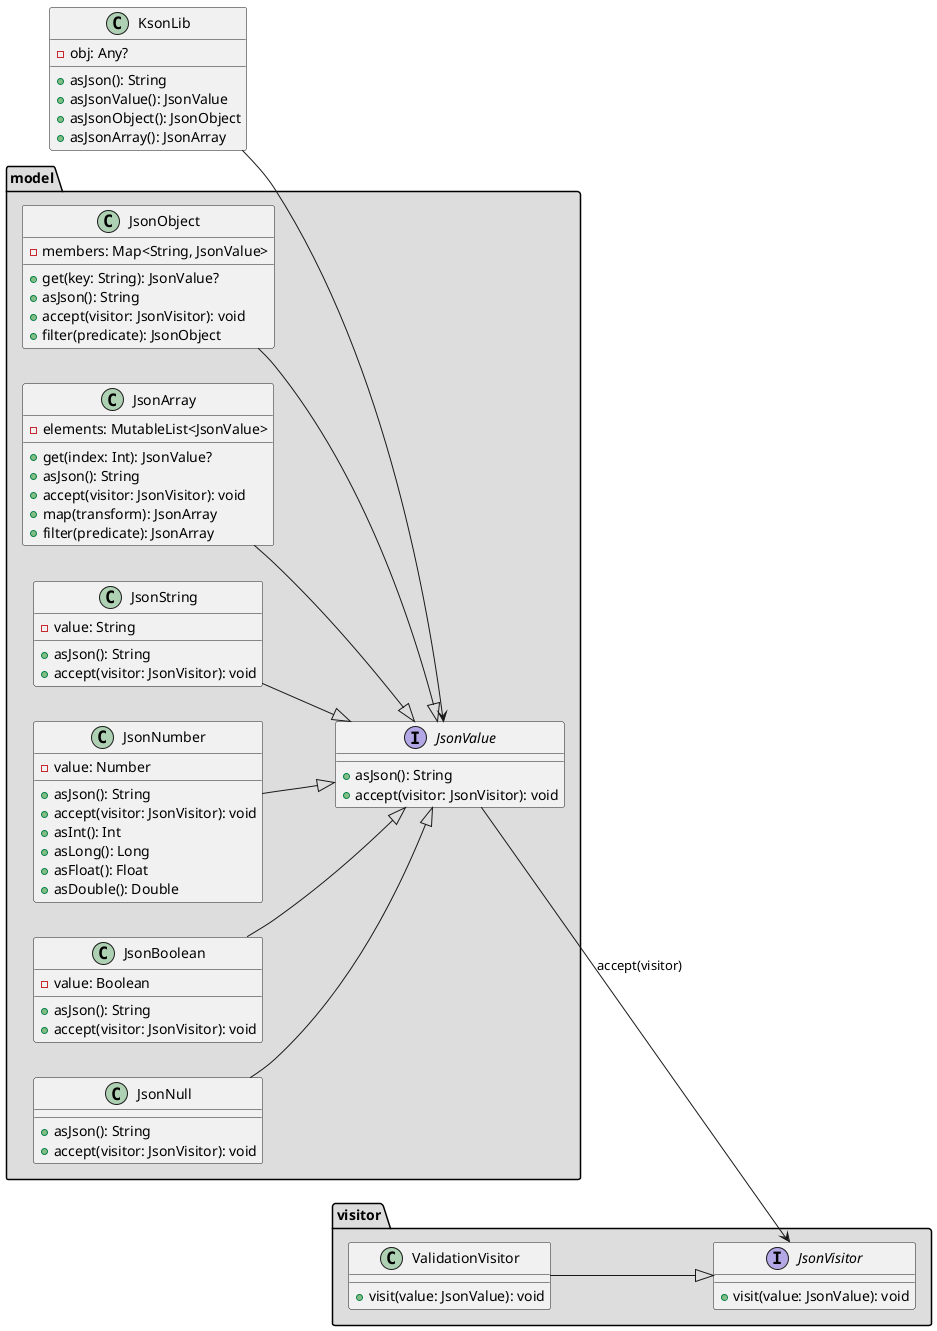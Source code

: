 @startuml

' ============================================================
'      https://plantuml.com/class-diagram
' ============================================================
left to right direction

package "model" #DDDDDD {

  interface JsonValue {
        +asJson(): String
        +accept(visitor: JsonVisitor): void
    }

    ' ============================================================
    '                JsonValue Implementations
    ' ============================================================
    class JsonObject {
        -members: Map<String, JsonValue>
        +get(key: String): JsonValue?
        +asJson(): String
        +accept(visitor: JsonVisitor): void
        +filter(predicate): JsonObject
    }

    class JsonArray {
        -elements: MutableList<JsonValue>
        +get(index: Int): JsonValue?
        +asJson(): String
        +accept(visitor: JsonVisitor): void
        +map(transform): JsonArray
        +filter(predicate): JsonArray
    }

    class JsonString {
        -value: String
        +asJson(): String
        +accept(visitor: JsonVisitor): void
    }

    class JsonNumber {
        -value: Number
        +asJson(): String
        +accept(visitor: JsonVisitor): void
        +asInt(): Int
        +asLong(): Long
        +asFloat(): Float
        +asDouble(): Double
    }

    class JsonBoolean {
        -value: Boolean
        +asJson(): String
        +accept(visitor: JsonVisitor): void
    }

    class JsonNull {
        +asJson(): String
        +accept(visitor: JsonVisitor): void
    }

}
package visitor #DDDDDD {

    interface JsonVisitor {
        +visit(value: JsonValue): void
    }
    ' ============================================================
    '             Visitor Implementation
    ' ============================================================
    class ValidationVisitor {
        +visit(value: JsonValue): void
    }
}

' ============================================================
'              Main Class
' ============================================================

class KsonLib {
    -obj: Any?
    +asJson(): String
    +asJsonValue(): JsonValue
    +asJsonObject(): JsonObject
    +asJsonArray(): JsonArray
}

' ============================================================
'                        Relationships
' ============================================================

JsonObject     --|> JsonValue
JsonArray      --|> JsonValue
JsonString     --|> JsonValue
JsonNumber     --|> JsonValue
JsonBoolean    --|> JsonValue
JsonNull       --|> JsonValue

ValidationVisitor --|> JsonVisitor

JsonValue --> JsonVisitor : accept(visitor)

KsonLib --> JsonValue

@enduml
